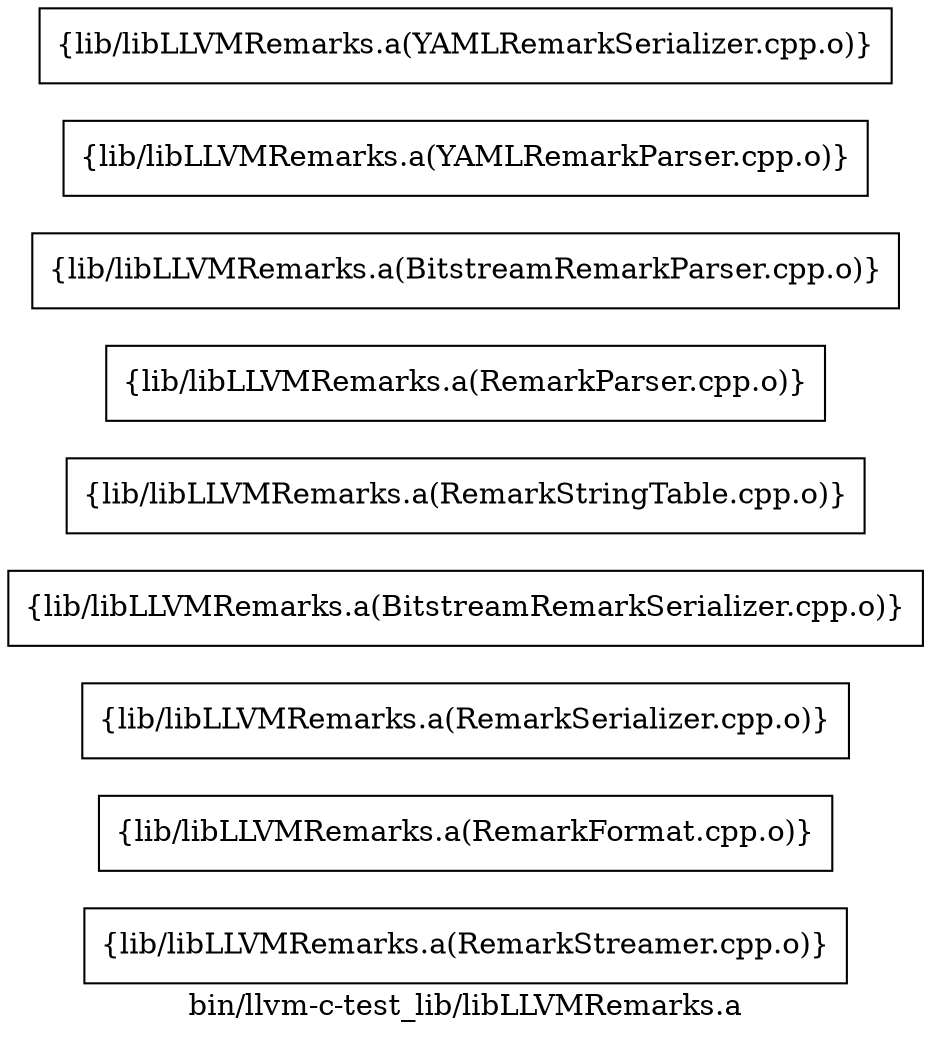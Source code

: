digraph "bin/llvm-c-test_lib/libLLVMRemarks.a" {
	label="bin/llvm-c-test_lib/libLLVMRemarks.a";
	rankdir=LR;

	Node0x5613f58135d8 [shape=record,shape=box,group=0,label="{lib/libLLVMRemarks.a(RemarkStreamer.cpp.o)}"];
	Node0x5613f580e038 [shape=record,shape=box,group=0,label="{lib/libLLVMRemarks.a(RemarkFormat.cpp.o)}"];
	Node0x5613f580dc78 [shape=record,shape=box,group=0,label="{lib/libLLVMRemarks.a(RemarkSerializer.cpp.o)}"];
	Node0x5613f5814438 [shape=record,shape=box,group=0,label="{lib/libLLVMRemarks.a(BitstreamRemarkSerializer.cpp.o)}"];
	Node0x5613f5813bc8 [shape=record,shape=box,group=0,label="{lib/libLLVMRemarks.a(RemarkStringTable.cpp.o)}"];
	Node0x5613f5812638 [shape=record,shape=box,group=0,label="{lib/libLLVMRemarks.a(RemarkParser.cpp.o)}"];
	Node0x5613f5814e88 [shape=record,shape=box,group=0,label="{lib/libLLVMRemarks.a(BitstreamRemarkParser.cpp.o)}"];
	Node0x5613f58115a8 [shape=record,shape=box,group=0,label="{lib/libLLVMRemarks.a(YAMLRemarkParser.cpp.o)}"];
	Node0x5613f58113c8 [shape=record,shape=box,group=0,label="{lib/libLLVMRemarks.a(YAMLRemarkSerializer.cpp.o)}"];
}
